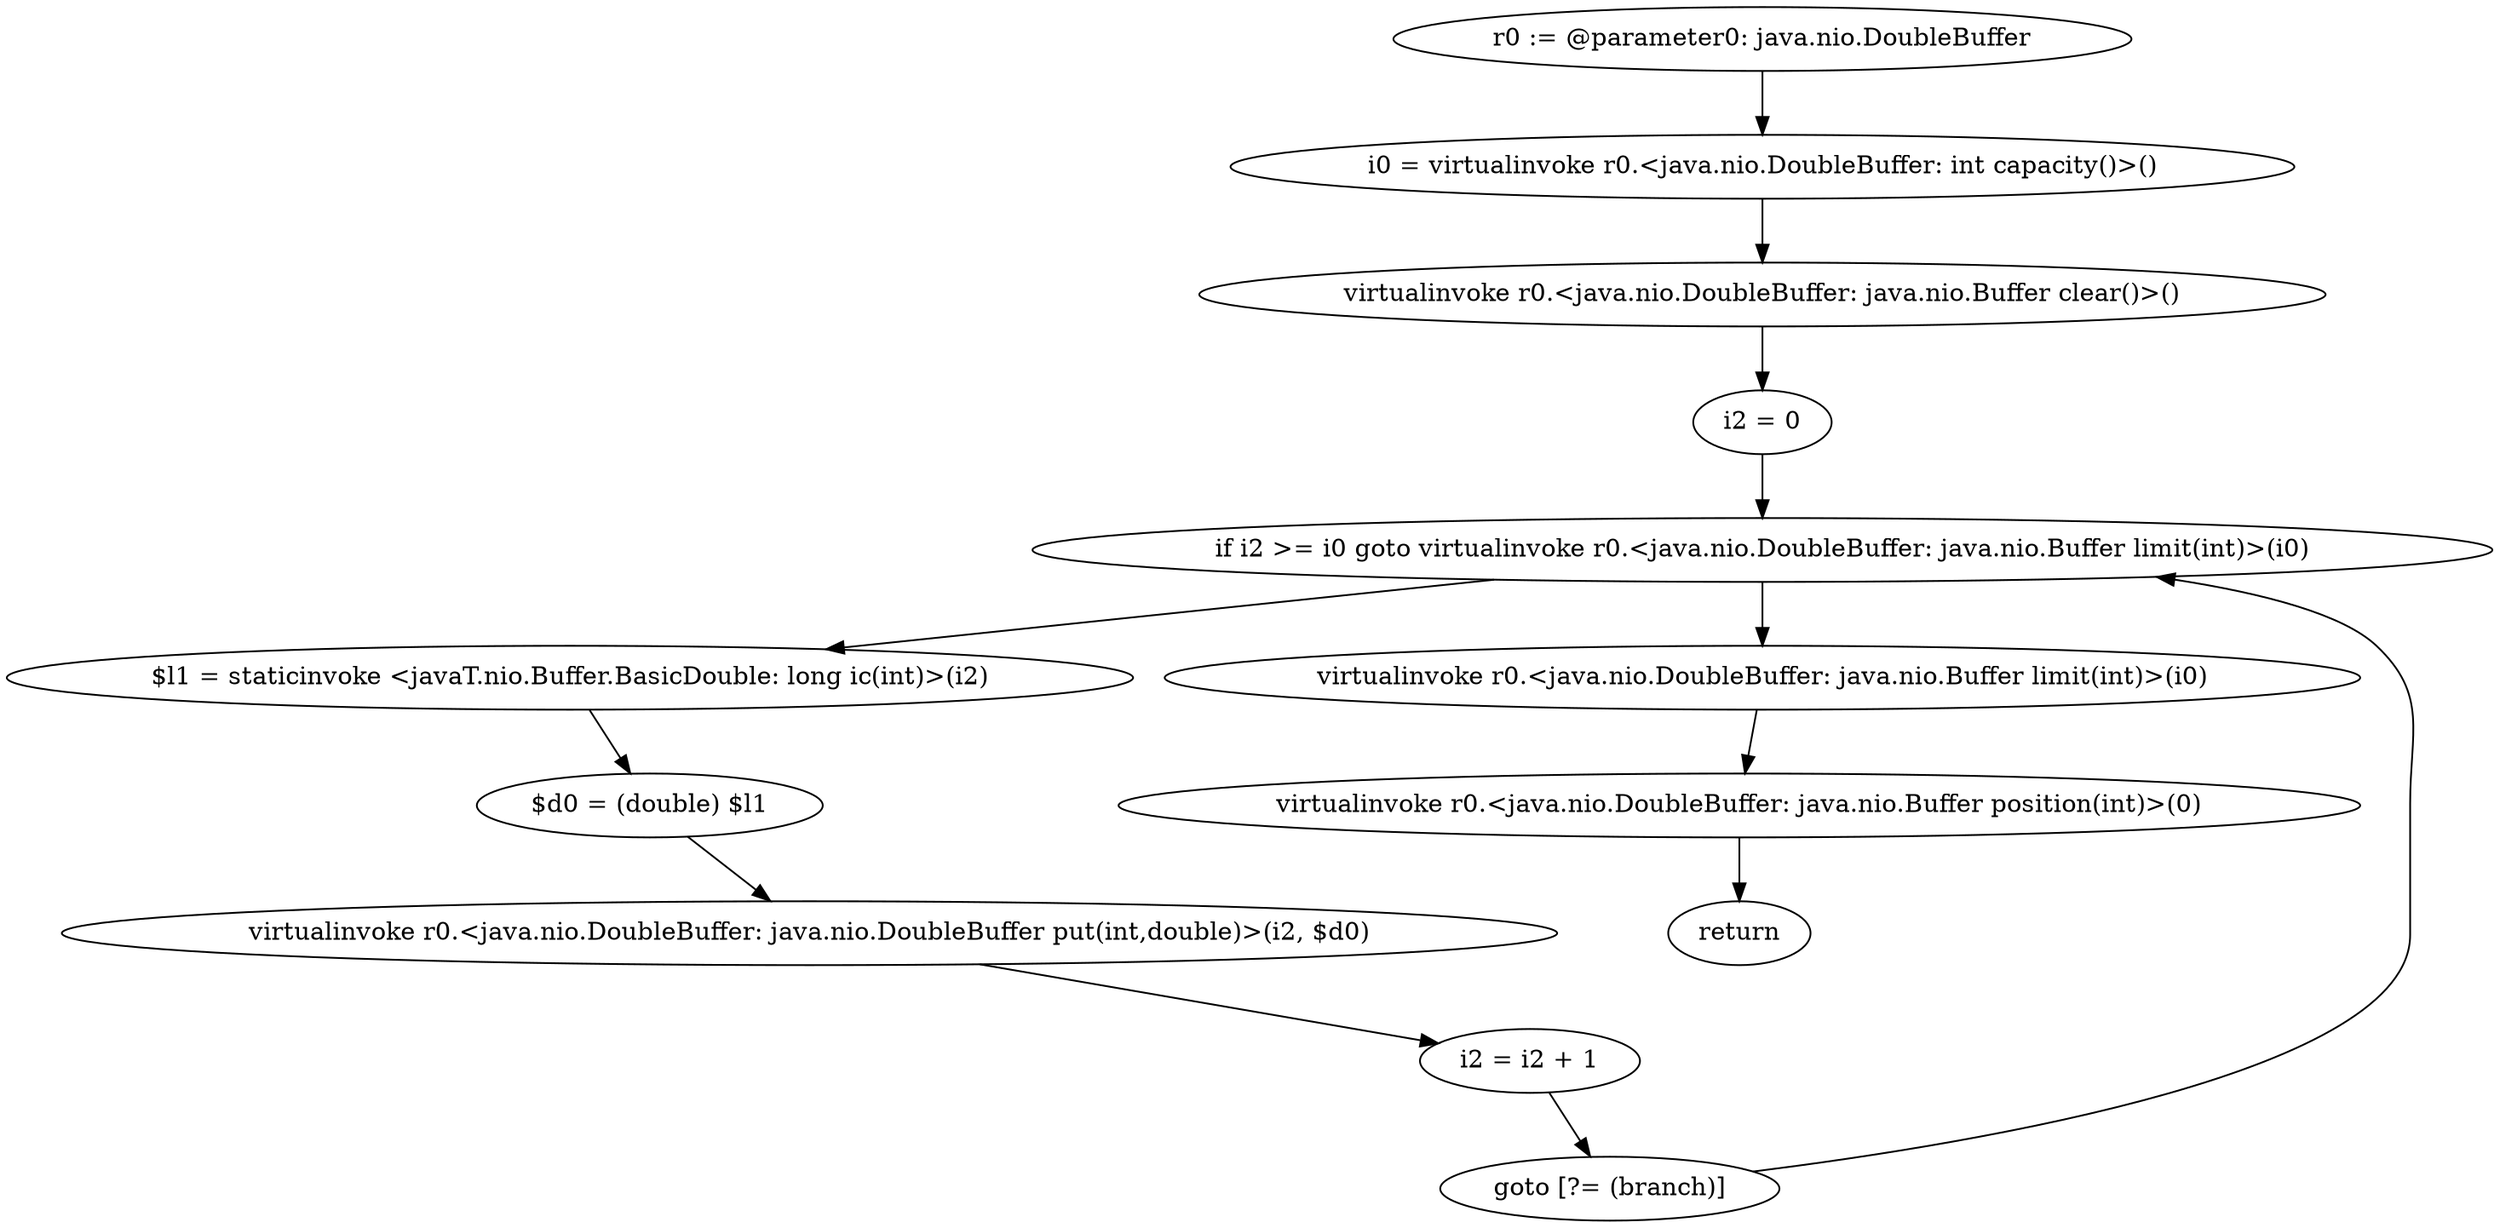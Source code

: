 digraph "unitGraph" {
    "r0 := @parameter0: java.nio.DoubleBuffer"
    "i0 = virtualinvoke r0.<java.nio.DoubleBuffer: int capacity()>()"
    "virtualinvoke r0.<java.nio.DoubleBuffer: java.nio.Buffer clear()>()"
    "i2 = 0"
    "if i2 >= i0 goto virtualinvoke r0.<java.nio.DoubleBuffer: java.nio.Buffer limit(int)>(i0)"
    "$l1 = staticinvoke <javaT.nio.Buffer.BasicDouble: long ic(int)>(i2)"
    "$d0 = (double) $l1"
    "virtualinvoke r0.<java.nio.DoubleBuffer: java.nio.DoubleBuffer put(int,double)>(i2, $d0)"
    "i2 = i2 + 1"
    "goto [?= (branch)]"
    "virtualinvoke r0.<java.nio.DoubleBuffer: java.nio.Buffer limit(int)>(i0)"
    "virtualinvoke r0.<java.nio.DoubleBuffer: java.nio.Buffer position(int)>(0)"
    "return"
    "r0 := @parameter0: java.nio.DoubleBuffer"->"i0 = virtualinvoke r0.<java.nio.DoubleBuffer: int capacity()>()";
    "i0 = virtualinvoke r0.<java.nio.DoubleBuffer: int capacity()>()"->"virtualinvoke r0.<java.nio.DoubleBuffer: java.nio.Buffer clear()>()";
    "virtualinvoke r0.<java.nio.DoubleBuffer: java.nio.Buffer clear()>()"->"i2 = 0";
    "i2 = 0"->"if i2 >= i0 goto virtualinvoke r0.<java.nio.DoubleBuffer: java.nio.Buffer limit(int)>(i0)";
    "if i2 >= i0 goto virtualinvoke r0.<java.nio.DoubleBuffer: java.nio.Buffer limit(int)>(i0)"->"$l1 = staticinvoke <javaT.nio.Buffer.BasicDouble: long ic(int)>(i2)";
    "if i2 >= i0 goto virtualinvoke r0.<java.nio.DoubleBuffer: java.nio.Buffer limit(int)>(i0)"->"virtualinvoke r0.<java.nio.DoubleBuffer: java.nio.Buffer limit(int)>(i0)";
    "$l1 = staticinvoke <javaT.nio.Buffer.BasicDouble: long ic(int)>(i2)"->"$d0 = (double) $l1";
    "$d0 = (double) $l1"->"virtualinvoke r0.<java.nio.DoubleBuffer: java.nio.DoubleBuffer put(int,double)>(i2, $d0)";
    "virtualinvoke r0.<java.nio.DoubleBuffer: java.nio.DoubleBuffer put(int,double)>(i2, $d0)"->"i2 = i2 + 1";
    "i2 = i2 + 1"->"goto [?= (branch)]";
    "goto [?= (branch)]"->"if i2 >= i0 goto virtualinvoke r0.<java.nio.DoubleBuffer: java.nio.Buffer limit(int)>(i0)";
    "virtualinvoke r0.<java.nio.DoubleBuffer: java.nio.Buffer limit(int)>(i0)"->"virtualinvoke r0.<java.nio.DoubleBuffer: java.nio.Buffer position(int)>(0)";
    "virtualinvoke r0.<java.nio.DoubleBuffer: java.nio.Buffer position(int)>(0)"->"return";
}
